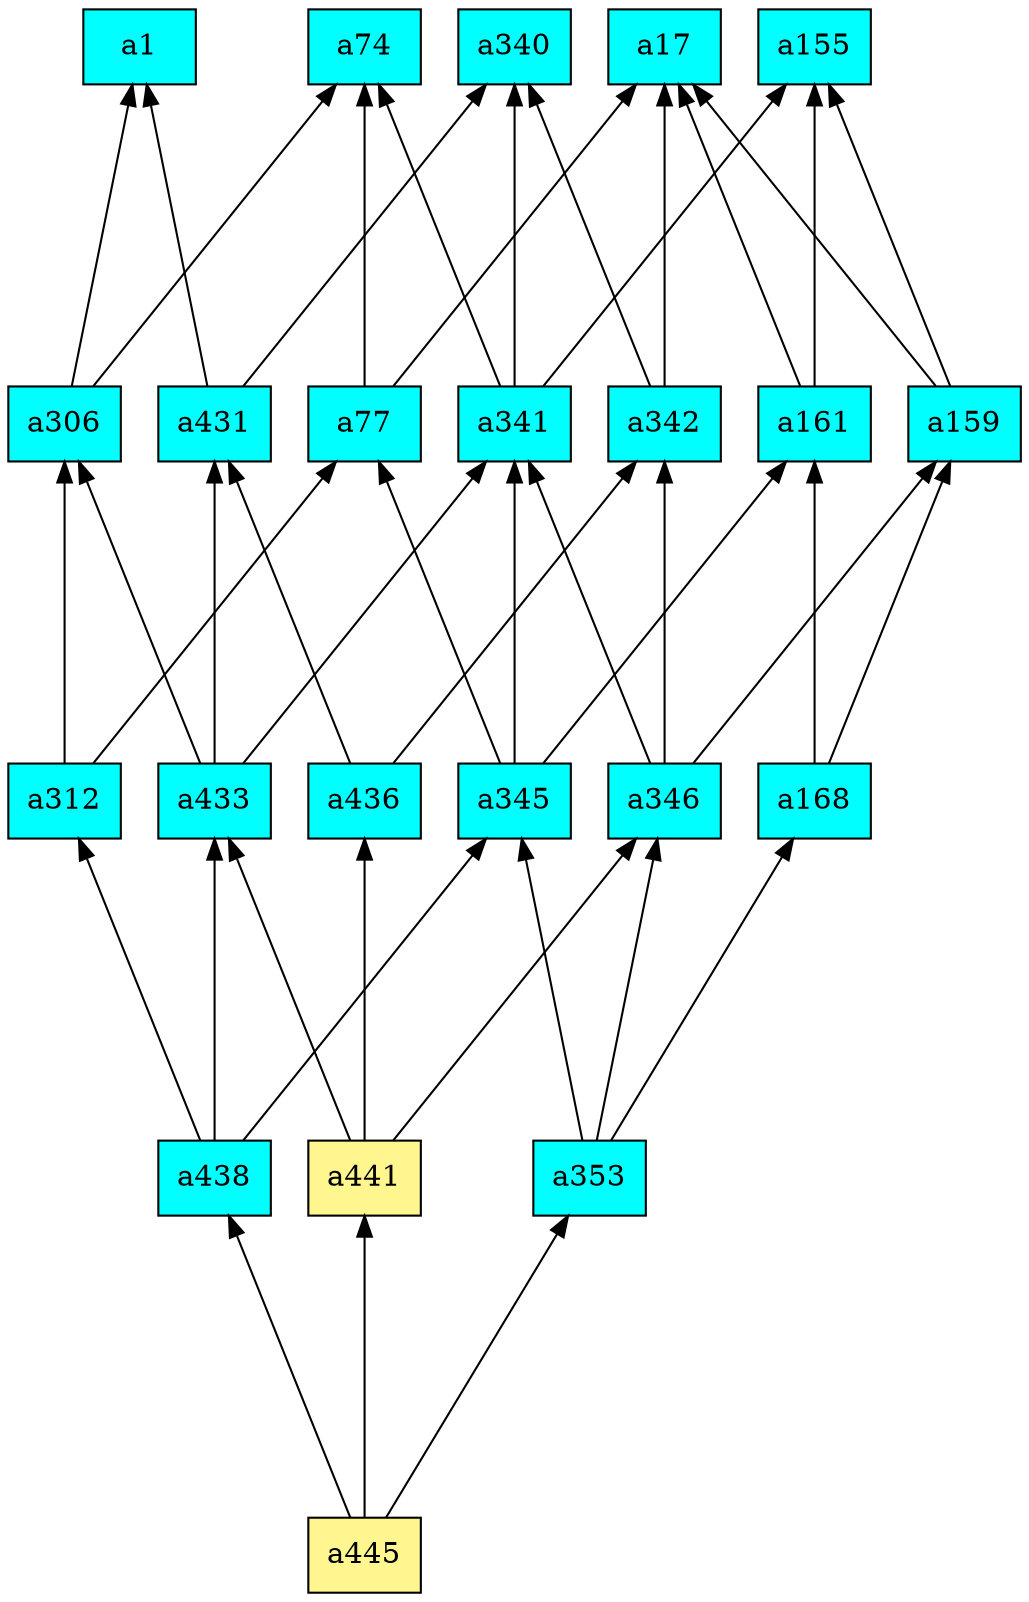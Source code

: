 digraph G {
rankdir=BT;ranksep="2.0";
"a74" [shape=record,fillcolor=cyan,style=filled,label="{a74}"];
"a445" [shape=record,fillcolor=khaki1,style=filled,label="{a445}"];
"a342" [shape=record,fillcolor=cyan,style=filled,label="{a342}"];
"a431" [shape=record,fillcolor=cyan,style=filled,label="{a431}"];
"a168" [shape=record,fillcolor=cyan,style=filled,label="{a168}"];
"a312" [shape=record,fillcolor=cyan,style=filled,label="{a312}"];
"a17" [shape=record,fillcolor=cyan,style=filled,label="{a17}"];
"a77" [shape=record,fillcolor=cyan,style=filled,label="{a77}"];
"a438" [shape=record,fillcolor=cyan,style=filled,label="{a438}"];
"a340" [shape=record,fillcolor=cyan,style=filled,label="{a340}"];
"a341" [shape=record,fillcolor=cyan,style=filled,label="{a341}"];
"a1" [shape=record,fillcolor=cyan,style=filled,label="{a1}"];
"a436" [shape=record,fillcolor=cyan,style=filled,label="{a436}"];
"a306" [shape=record,fillcolor=cyan,style=filled,label="{a306}"];
"a441" [shape=record,fillcolor=khaki1,style=filled,label="{a441}"];
"a353" [shape=record,fillcolor=cyan,style=filled,label="{a353}"];
"a155" [shape=record,fillcolor=cyan,style=filled,label="{a155}"];
"a161" [shape=record,fillcolor=cyan,style=filled,label="{a161}"];
"a159" [shape=record,fillcolor=cyan,style=filled,label="{a159}"];
"a345" [shape=record,fillcolor=cyan,style=filled,label="{a345}"];
"a346" [shape=record,fillcolor=cyan,style=filled,label="{a346}"];
"a433" [shape=record,fillcolor=cyan,style=filled,label="{a433}"];
"a445" -> "a438"
"a445" -> "a441"
"a445" -> "a353"
"a342" -> "a340"
"a342" -> "a17"
"a431" -> "a1"
"a431" -> "a340"
"a168" -> "a159"
"a168" -> "a161"
"a312" -> "a306"
"a312" -> "a77"
"a77" -> "a74"
"a77" -> "a17"
"a438" -> "a312"
"a438" -> "a345"
"a438" -> "a433"
"a341" -> "a340"
"a341" -> "a155"
"a341" -> "a74"
"a436" -> "a342"
"a436" -> "a431"
"a306" -> "a1"
"a306" -> "a74"
"a441" -> "a436"
"a441" -> "a346"
"a441" -> "a433"
"a353" -> "a345"
"a353" -> "a346"
"a353" -> "a168"
"a161" -> "a155"
"a161" -> "a17"
"a159" -> "a155"
"a159" -> "a17"
"a345" -> "a161"
"a345" -> "a77"
"a345" -> "a341"
"a346" -> "a342"
"a346" -> "a159"
"a346" -> "a341"
"a433" -> "a306"
"a433" -> "a431"
"a433" -> "a341"
}